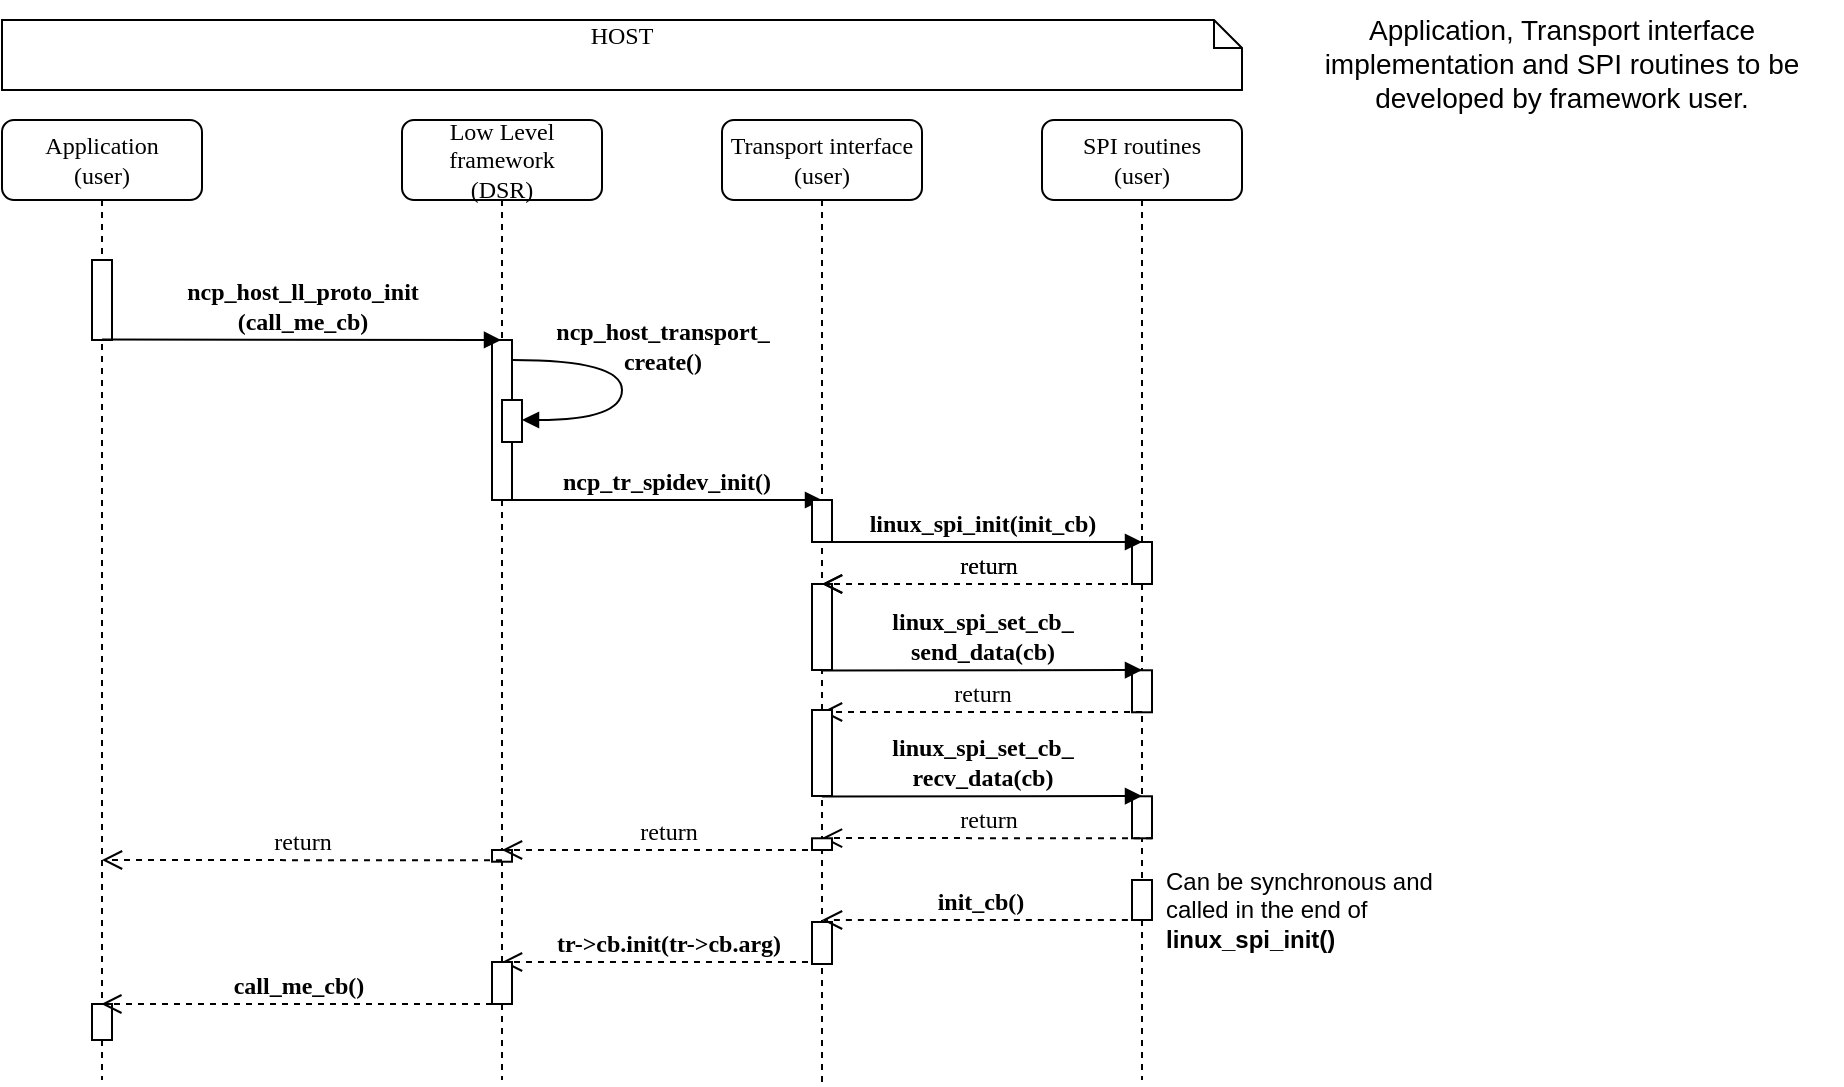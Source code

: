 <mxfile version="13.3.9" type="device"><diagram name="Page-1" id="13e1069c-82ec-6db2-03f1-153e76fe0fe0"><mxGraphModel dx="2088" dy="1138" grid="1" gridSize="5" guides="1" tooltips="1" connect="1" arrows="1" fold="1" page="1" pageScale="1" pageWidth="1100" pageHeight="850" background="#ffffff" math="0" shadow="0"><root><mxCell id="0"/><mxCell id="1" parent="0"/><mxCell id="7baba1c4bc27f4b0-2" value="Low Level framework&lt;br&gt;(DSR)" style="shape=umlLifeline;perimeter=lifelinePerimeter;whiteSpace=wrap;html=1;container=1;collapsible=0;recursiveResize=0;outlineConnect=0;rounded=1;shadow=0;comic=0;labelBackgroundColor=none;strokeWidth=1;fontFamily=Verdana;fontSize=12;align=center;" parent="1" vertex="1"><mxGeometry x="240" y="80" width="100" height="480" as="geometry"/></mxCell><mxCell id="r6zLQFX7R0wuCpWEGuFj-41" value="" style="html=1;points=[];perimeter=orthogonalPerimeter;rounded=0;shadow=0;comic=0;labelBackgroundColor=none;strokeWidth=1;fontFamily=Verdana;fontSize=12;align=center;" parent="7baba1c4bc27f4b0-2" vertex="1"><mxGeometry x="45" y="110" width="10" height="80" as="geometry"/></mxCell><mxCell id="r6zLQFX7R0wuCpWEGuFj-44" value="" style="html=1;points=[];perimeter=orthogonalPerimeter;rounded=0;shadow=0;comic=0;labelBackgroundColor=none;strokeWidth=1;fontFamily=Verdana;fontSize=12;align=center;" parent="7baba1c4bc27f4b0-2" vertex="1"><mxGeometry x="50" y="140" width="10" height="21" as="geometry"/></mxCell><mxCell id="r6zLQFX7R0wuCpWEGuFj-45" value="&lt;b&gt;ncp_host_transport_&lt;br&gt;create()&lt;/b&gt;" style="html=1;verticalAlign=bottom;endArrow=block;labelBackgroundColor=none;fontFamily=Verdana;fontSize=12;elbow=vertical;edgeStyle=orthogonalEdgeStyle;curved=1;exitX=1.038;exitY=0.345;exitPerimeter=0;" parent="7baba1c4bc27f4b0-2" edge="1"><mxGeometry x="-0.188" y="-22" relative="1" as="geometry"><mxPoint x="55.333" y="120" as="sourcePoint"/><mxPoint x="60" y="150" as="targetPoint"/><Array as="points"><mxPoint x="110" y="120"/><mxPoint x="110" y="150"/><mxPoint x="60" y="150"/></Array><mxPoint x="42" y="10" as="offset"/></mxGeometry></mxCell><mxCell id="TEx8VTCiy3Y2lMI3AJTU-33" value="" style="html=1;points=[];perimeter=orthogonalPerimeter;rounded=0;shadow=0;comic=0;labelBackgroundColor=none;strokeWidth=1;fontFamily=Verdana;fontSize=12;align=center;" vertex="1" parent="7baba1c4bc27f4b0-2"><mxGeometry x="45" y="365" width="10" height="5.86" as="geometry"/></mxCell><mxCell id="7baba1c4bc27f4b0-8" value="Application&lt;br&gt;(user)" style="shape=umlLifeline;perimeter=lifelinePerimeter;whiteSpace=wrap;html=1;container=1;collapsible=0;recursiveResize=0;outlineConnect=0;rounded=1;shadow=0;comic=0;labelBackgroundColor=none;strokeWidth=1;fontFamily=Verdana;fontSize=12;align=center;" parent="1" vertex="1"><mxGeometry x="40" y="80" width="100" height="480" as="geometry"/></mxCell><mxCell id="r6zLQFX7R0wuCpWEGuFj-1" value="" style="html=1;points=[];perimeter=orthogonalPerimeter;rounded=0;shadow=0;comic=0;labelBackgroundColor=none;strokeWidth=1;fontFamily=Verdana;fontSize=12;align=center;" parent="7baba1c4bc27f4b0-8" vertex="1"><mxGeometry x="45" y="70" width="10" height="40" as="geometry"/></mxCell><mxCell id="7baba1c4bc27f4b0-3" value="Transport interface&lt;br&gt;(user)" style="shape=umlLifeline;perimeter=lifelinePerimeter;whiteSpace=wrap;html=1;container=1;collapsible=0;recursiveResize=0;outlineConnect=0;rounded=1;shadow=0;comic=0;labelBackgroundColor=none;strokeWidth=1;fontFamily=Verdana;fontSize=12;align=center;" parent="1" vertex="1"><mxGeometry x="400" y="80" width="100" height="482" as="geometry"/></mxCell><mxCell id="IozLknL6zxHq_b_h2vzf-14" value="&lt;b&gt;tr-&amp;gt;cb.init(tr-&amp;gt;cb.arg)&lt;/b&gt;" style="html=1;verticalAlign=bottom;endArrow=open;dashed=1;endSize=8;labelBackgroundColor=none;fontFamily=Verdana;fontSize=12;edgeStyle=elbowEdgeStyle;elbow=vertical;" parent="7baba1c4bc27f4b0-3" edge="1"><mxGeometry relative="1" as="geometry"><mxPoint x="-110" y="421" as="targetPoint"/><Array as="points"/><mxPoint x="55" y="421" as="sourcePoint"/></mxGeometry></mxCell><mxCell id="IozLknL6zxHq_b_h2vzf-15" value="" style="html=1;points=[];perimeter=orthogonalPerimeter;rounded=0;shadow=0;comic=0;labelBackgroundColor=none;strokeWidth=1;fontFamily=Verdana;fontSize=12;align=center;" parent="7baba1c4bc27f4b0-3" vertex="1"><mxGeometry x="45" y="401" width="10" height="21" as="geometry"/></mxCell><mxCell id="IozLknL6zxHq_b_h2vzf-17" value="" style="html=1;points=[];perimeter=orthogonalPerimeter;rounded=0;shadow=0;comic=0;labelBackgroundColor=none;strokeWidth=1;fontFamily=Verdana;fontSize=12;align=center;" parent="7baba1c4bc27f4b0-3" vertex="1"><mxGeometry x="-115" y="421" width="10" height="21" as="geometry"/></mxCell><mxCell id="IozLknL6zxHq_b_h2vzf-19" value="" style="html=1;points=[];perimeter=orthogonalPerimeter;rounded=0;shadow=0;comic=0;labelBackgroundColor=none;strokeWidth=1;fontFamily=Verdana;fontSize=12;align=center;" parent="7baba1c4bc27f4b0-3" vertex="1"><mxGeometry x="-315" y="442" width="10" height="18" as="geometry"/></mxCell><mxCell id="IozLknL6zxHq_b_h2vzf-18" value="&lt;b&gt;call_me_cb()&lt;/b&gt;" style="html=1;verticalAlign=bottom;endArrow=open;dashed=1;endSize=8;labelBackgroundColor=none;fontFamily=Verdana;fontSize=12;edgeStyle=elbowEdgeStyle;elbow=vertical;" parent="7baba1c4bc27f4b0-3" edge="1"><mxGeometry relative="1" as="geometry"><mxPoint x="-310.333" y="442" as="targetPoint"/><Array as="points"/><mxPoint x="-115" y="442" as="sourcePoint"/></mxGeometry></mxCell><mxCell id="TEx8VTCiy3Y2lMI3AJTU-2" value="SPI routines&lt;br&gt;(user)" style="shape=umlLifeline;perimeter=lifelinePerimeter;whiteSpace=wrap;html=1;container=1;collapsible=0;recursiveResize=0;outlineConnect=0;rounded=1;shadow=0;comic=0;labelBackgroundColor=none;strokeWidth=1;fontFamily=Verdana;fontSize=12;align=center;" vertex="1" parent="1"><mxGeometry x="560" y="80" width="100" height="480" as="geometry"/></mxCell><mxCell id="TEx8VTCiy3Y2lMI3AJTU-20" value="" style="html=1;points=[];perimeter=orthogonalPerimeter;rounded=0;shadow=0;comic=0;labelBackgroundColor=none;strokeWidth=1;fontFamily=Verdana;fontSize=12;align=center;" vertex="1" parent="TEx8VTCiy3Y2lMI3AJTU-2"><mxGeometry x="-115" y="232" width="10" height="43" as="geometry"/></mxCell><mxCell id="TEx8VTCiy3Y2lMI3AJTU-21" value="" style="html=1;points=[];perimeter=orthogonalPerimeter;rounded=0;shadow=0;comic=0;labelBackgroundColor=none;strokeWidth=1;fontFamily=Verdana;fontSize=12;align=center;" vertex="1" parent="TEx8VTCiy3Y2lMI3AJTU-2"><mxGeometry x="45" y="275.14" width="10" height="21" as="geometry"/></mxCell><mxCell id="TEx8VTCiy3Y2lMI3AJTU-22" value="&lt;div&gt;&lt;b&gt;linux_spi_set_cb_&lt;/b&gt;&lt;/div&gt;&lt;div&gt;&lt;b&gt;send_data(cb)&lt;/b&gt;&lt;/div&gt;" style="html=1;verticalAlign=bottom;endArrow=block;labelBackgroundColor=none;fontFamily=Verdana;fontSize=12;edgeStyle=elbowEdgeStyle;elbow=vertical;" edge="1" parent="TEx8VTCiy3Y2lMI3AJTU-2"><mxGeometry relative="1" as="geometry"><mxPoint x="-110.071" y="275.283" as="sourcePoint"/><mxPoint x="50" y="275.14" as="targetPoint"/></mxGeometry></mxCell><mxCell id="TEx8VTCiy3Y2lMI3AJTU-23" value="return" style="html=1;verticalAlign=bottom;endArrow=open;dashed=1;endSize=8;labelBackgroundColor=none;fontFamily=Verdana;fontSize=12;edgeStyle=elbowEdgeStyle;elbow=vertical;" edge="1" parent="TEx8VTCiy3Y2lMI3AJTU-2"><mxGeometry relative="1" as="geometry"><mxPoint x="-110" y="296.14" as="targetPoint"/><Array as="points"/><mxPoint x="50" y="296" as="sourcePoint"/></mxGeometry></mxCell><mxCell id="TEx8VTCiy3Y2lMI3AJTU-29" value="" style="html=1;points=[];perimeter=orthogonalPerimeter;rounded=0;shadow=0;comic=0;labelBackgroundColor=none;strokeWidth=1;fontFamily=Verdana;fontSize=12;align=center;" vertex="1" parent="TEx8VTCiy3Y2lMI3AJTU-2"><mxGeometry x="45" y="380" width="10" height="20" as="geometry"/></mxCell><mxCell id="TEx8VTCiy3Y2lMI3AJTU-24" value="" style="html=1;points=[];perimeter=orthogonalPerimeter;rounded=0;shadow=0;comic=0;labelBackgroundColor=none;strokeWidth=1;fontFamily=Verdana;fontSize=12;align=center;" vertex="1" parent="1"><mxGeometry x="445" y="375" width="10" height="43" as="geometry"/></mxCell><mxCell id="7baba1c4bc27f4b0-14" value="&lt;b&gt;ncp_host_ll_proto_init&lt;br&gt;(call_me_cb)&lt;/b&gt;" style="html=1;verticalAlign=bottom;endArrow=block;labelBackgroundColor=none;fontFamily=Verdana;fontSize=12;edgeStyle=elbowEdgeStyle;elbow=vertical;" parent="1" edge="1"><mxGeometry relative="1" as="geometry"><mxPoint x="90" y="189.765" as="sourcePoint"/><mxPoint x="289.5" y="190.034" as="targetPoint"/></mxGeometry></mxCell><mxCell id="7baba1c4bc27f4b0-40" value="HOST" style="shape=note;whiteSpace=wrap;html=1;size=14;verticalAlign=top;align=center;spacingTop=-6;rounded=0;shadow=0;comic=0;labelBackgroundColor=none;strokeWidth=1;fontFamily=Verdana;fontSize=12" parent="1" vertex="1"><mxGeometry x="40" y="30" width="620" height="35" as="geometry"/></mxCell><mxCell id="IozLknL6zxHq_b_h2vzf-13" value="" style="html=1;points=[];perimeter=orthogonalPerimeter;rounded=0;shadow=0;comic=0;labelBackgroundColor=none;strokeWidth=1;fontFamily=Verdana;fontSize=12;align=center;" parent="1" vertex="1"><mxGeometry x="445" y="270" width="10" height="21" as="geometry"/></mxCell><mxCell id="IozLknL6zxHq_b_h2vzf-12" value="&lt;b&gt;ncp_tr_spidev_init()&lt;/b&gt;" style="html=1;verticalAlign=bottom;endArrow=block;labelBackgroundColor=none;fontFamily=Verdana;fontSize=12;edgeStyle=elbowEdgeStyle;elbow=vertical;" parent="1" edge="1"><mxGeometry relative="1" as="geometry"><mxPoint x="295" y="270.025" as="sourcePoint"/><mxPoint x="450" y="270" as="targetPoint"/></mxGeometry></mxCell><mxCell id="TEx8VTCiy3Y2lMI3AJTU-1" value="&lt;div style=&quot;font-size: 14px;&quot;&gt;Application, Transport interface implementation and SPI routines to be developed by framework user.&lt;/div&gt;&lt;div style=&quot;font-size: 14px;&quot;&gt;&lt;br style=&quot;font-size: 14px;&quot;&gt;&lt;/div&gt;" style="text;whiteSpace=wrap;html=1;fontSize=14;align=center;" vertex="1" parent="1"><mxGeometry x="680" y="20" width="280" height="60" as="geometry"/></mxCell><mxCell id="TEx8VTCiy3Y2lMI3AJTU-5" value="" style="html=1;points=[];perimeter=orthogonalPerimeter;rounded=0;shadow=0;comic=0;labelBackgroundColor=none;strokeWidth=1;fontFamily=Verdana;fontSize=12;align=center;" vertex="1" parent="1"><mxGeometry x="605" y="291" width="10" height="21" as="geometry"/></mxCell><mxCell id="TEx8VTCiy3Y2lMI3AJTU-7" value="return" style="html=1;verticalAlign=bottom;endArrow=open;dashed=1;endSize=8;labelBackgroundColor=none;fontFamily=Verdana;fontSize=12;edgeStyle=elbowEdgeStyle;elbow=vertical;" edge="1" parent="1"><mxGeometry relative="1" as="geometry"><mxPoint x="450" y="312" as="targetPoint"/><Array as="points"/><mxPoint x="615" y="312" as="sourcePoint"/></mxGeometry></mxCell><mxCell id="TEx8VTCiy3Y2lMI3AJTU-8" value="" style="html=1;points=[];perimeter=orthogonalPerimeter;rounded=0;shadow=0;comic=0;labelBackgroundColor=none;strokeWidth=1;fontFamily=Verdana;fontSize=12;align=center;" vertex="1" parent="1"><mxGeometry x="445" y="270" width="10" height="21" as="geometry"/></mxCell><mxCell id="TEx8VTCiy3Y2lMI3AJTU-9" value="" style="html=1;points=[];perimeter=orthogonalPerimeter;rounded=0;shadow=0;comic=0;labelBackgroundColor=none;strokeWidth=1;fontFamily=Verdana;fontSize=12;align=center;" vertex="1" parent="1"><mxGeometry x="605" y="291" width="10" height="21" as="geometry"/></mxCell><mxCell id="TEx8VTCiy3Y2lMI3AJTU-25" value="" style="html=1;points=[];perimeter=orthogonalPerimeter;rounded=0;shadow=0;comic=0;labelBackgroundColor=none;strokeWidth=1;fontFamily=Verdana;fontSize=12;align=center;" vertex="1" parent="1"><mxGeometry x="605" y="418.14" width="10" height="21" as="geometry"/></mxCell><mxCell id="TEx8VTCiy3Y2lMI3AJTU-26" value="&lt;b&gt;linux_spi_set_cb_&lt;br&gt;recv_data(cb)&lt;/b&gt;" style="html=1;verticalAlign=bottom;endArrow=block;labelBackgroundColor=none;fontFamily=Verdana;fontSize=12;edgeStyle=elbowEdgeStyle;elbow=vertical;" edge="1" parent="1"><mxGeometry relative="1" as="geometry"><mxPoint x="449.929" y="418.283" as="sourcePoint"/><mxPoint x="610" y="418.14" as="targetPoint"/></mxGeometry></mxCell><mxCell id="TEx8VTCiy3Y2lMI3AJTU-27" value="return" style="html=1;verticalAlign=bottom;endArrow=open;dashed=1;endSize=8;labelBackgroundColor=none;fontFamily=Verdana;fontSize=12;edgeStyle=elbowEdgeStyle;elbow=vertical;" edge="1" parent="1"><mxGeometry relative="1" as="geometry"><mxPoint x="450" y="439.14" as="targetPoint"/><Array as="points"/><mxPoint x="615" y="439.14" as="sourcePoint"/></mxGeometry></mxCell><mxCell id="TEx8VTCiy3Y2lMI3AJTU-11" value="return" style="html=1;verticalAlign=bottom;endArrow=open;dashed=1;endSize=8;labelBackgroundColor=none;fontFamily=Verdana;fontSize=12;edgeStyle=elbowEdgeStyle;elbow=vertical;" edge="1" parent="1"><mxGeometry relative="1" as="geometry"><mxPoint x="450" y="312" as="targetPoint"/><Array as="points"/><mxPoint x="615" y="312" as="sourcePoint"/></mxGeometry></mxCell><mxCell id="TEx8VTCiy3Y2lMI3AJTU-6" value="&lt;b&gt;linux_spi_init(init_cb)&lt;/b&gt;" style="html=1;verticalAlign=bottom;endArrow=block;labelBackgroundColor=none;fontFamily=Verdana;fontSize=12;edgeStyle=elbowEdgeStyle;elbow=vertical;" edge="1" parent="1" source="7baba1c4bc27f4b0-3"><mxGeometry relative="1" as="geometry"><mxPoint x="455" y="291.025" as="sourcePoint"/><mxPoint x="610" y="291" as="targetPoint"/></mxGeometry></mxCell><mxCell id="TEx8VTCiy3Y2lMI3AJTU-30" value="&lt;b&gt;init_cb()&lt;/b&gt;" style="html=1;verticalAlign=bottom;endArrow=open;dashed=1;endSize=8;labelBackgroundColor=none;fontFamily=Verdana;fontSize=12;edgeStyle=elbowEdgeStyle;elbow=vertical;exitX=0.394;exitY=1;exitDx=0;exitDy=0;exitPerimeter=0;" edge="1" parent="1" source="TEx8VTCiy3Y2lMI3AJTU-29"><mxGeometry relative="1" as="geometry"><mxPoint x="450" y="480" as="targetPoint"/><Array as="points"/><mxPoint x="590" y="480" as="sourcePoint"/></mxGeometry></mxCell><mxCell id="TEx8VTCiy3Y2lMI3AJTU-31" value="" style="html=1;points=[];perimeter=orthogonalPerimeter;rounded=0;shadow=0;comic=0;labelBackgroundColor=none;strokeWidth=1;fontFamily=Verdana;fontSize=12;align=center;" vertex="1" parent="1"><mxGeometry x="445" y="439.14" width="10" height="5.86" as="geometry"/></mxCell><mxCell id="TEx8VTCiy3Y2lMI3AJTU-32" value="return" style="html=1;verticalAlign=bottom;endArrow=open;dashed=1;endSize=8;labelBackgroundColor=none;fontFamily=Verdana;fontSize=12;edgeStyle=elbowEdgeStyle;elbow=vertical;" edge="1" parent="1"><mxGeometry relative="1" as="geometry"><mxPoint x="290" y="445" as="targetPoint"/><Array as="points"/><mxPoint x="455.0" y="445" as="sourcePoint"/></mxGeometry></mxCell><mxCell id="TEx8VTCiy3Y2lMI3AJTU-34" value="return" style="html=1;verticalAlign=bottom;endArrow=open;dashed=1;endSize=8;labelBackgroundColor=none;fontFamily=Verdana;fontSize=12;edgeStyle=elbowEdgeStyle;elbow=vertical;" edge="1" parent="1" target="7baba1c4bc27f4b0-8"><mxGeometry relative="1" as="geometry"><mxPoint x="125" y="450.14" as="targetPoint"/><Array as="points"/><mxPoint x="290.0" y="450.14" as="sourcePoint"/></mxGeometry></mxCell><mxCell id="TEx8VTCiy3Y2lMI3AJTU-35" value="Can be synchronous and called in the end of&amp;nbsp; &lt;b&gt;linux_spi_init()&lt;/b&gt;" style="text;html=1;strokeColor=none;fillColor=none;align=left;verticalAlign=middle;whiteSpace=wrap;rounded=0;fontSize=12;" vertex="1" parent="1"><mxGeometry x="620" y="465" width="140" height="20" as="geometry"/></mxCell></root></mxGraphModel></diagram></mxfile>